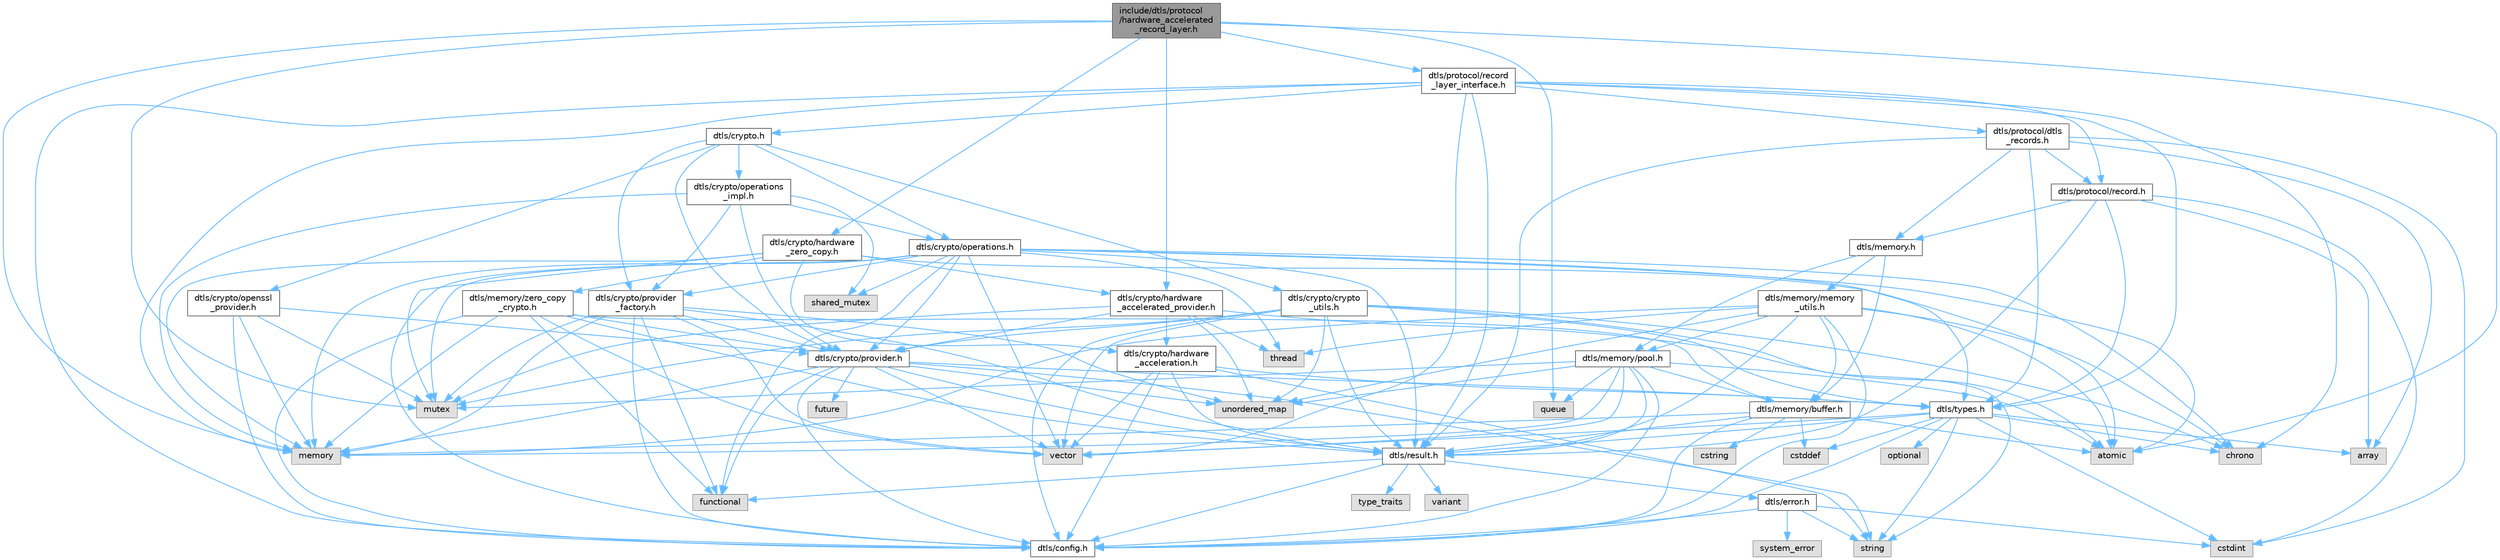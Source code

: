 digraph "include/dtls/protocol/hardware_accelerated_record_layer.h"
{
 // LATEX_PDF_SIZE
  bgcolor="transparent";
  edge [fontname=Helvetica,fontsize=10,labelfontname=Helvetica,labelfontsize=10];
  node [fontname=Helvetica,fontsize=10,shape=box,height=0.2,width=0.4];
  Node1 [id="Node000001",label="include/dtls/protocol\l/hardware_accelerated\l_record_layer.h",height=0.2,width=0.4,color="gray40", fillcolor="grey60", style="filled", fontcolor="black",tooltip=" "];
  Node1 -> Node2 [id="edge1_Node000001_Node000002",color="steelblue1",style="solid",tooltip=" "];
  Node2 [id="Node000002",label="dtls/protocol/record\l_layer_interface.h",height=0.2,width=0.4,color="grey40", fillcolor="white", style="filled",URL="$record__layer__interface_8h.html",tooltip=" "];
  Node2 -> Node3 [id="edge2_Node000002_Node000003",color="steelblue1",style="solid",tooltip=" "];
  Node3 [id="Node000003",label="dtls/config.h",height=0.2,width=0.4,color="grey40", fillcolor="white", style="filled",URL="$config_8h.html",tooltip=" "];
  Node2 -> Node4 [id="edge3_Node000002_Node000004",color="steelblue1",style="solid",tooltip=" "];
  Node4 [id="Node000004",label="dtls/types.h",height=0.2,width=0.4,color="grey40", fillcolor="white", style="filled",URL="$types_8h.html",tooltip="Core DTLS v1.3 Protocol Types and Constants."];
  Node4 -> Node3 [id="edge4_Node000004_Node000003",color="steelblue1",style="solid",tooltip=" "];
  Node4 -> Node5 [id="edge5_Node000004_Node000005",color="steelblue1",style="solid",tooltip=" "];
  Node5 [id="Node000005",label="dtls/result.h",height=0.2,width=0.4,color="grey40", fillcolor="white", style="filled",URL="$result_8h.html",tooltip=" "];
  Node5 -> Node3 [id="edge6_Node000005_Node000003",color="steelblue1",style="solid",tooltip=" "];
  Node5 -> Node6 [id="edge7_Node000005_Node000006",color="steelblue1",style="solid",tooltip=" "];
  Node6 [id="Node000006",label="dtls/error.h",height=0.2,width=0.4,color="grey40", fillcolor="white", style="filled",URL="$error_8h.html",tooltip=" "];
  Node6 -> Node3 [id="edge8_Node000006_Node000003",color="steelblue1",style="solid",tooltip=" "];
  Node6 -> Node7 [id="edge9_Node000006_Node000007",color="steelblue1",style="solid",tooltip=" "];
  Node7 [id="Node000007",label="system_error",height=0.2,width=0.4,color="grey60", fillcolor="#E0E0E0", style="filled",tooltip=" "];
  Node6 -> Node8 [id="edge10_Node000006_Node000008",color="steelblue1",style="solid",tooltip=" "];
  Node8 [id="Node000008",label="string",height=0.2,width=0.4,color="grey60", fillcolor="#E0E0E0", style="filled",tooltip=" "];
  Node6 -> Node9 [id="edge11_Node000006_Node000009",color="steelblue1",style="solid",tooltip=" "];
  Node9 [id="Node000009",label="cstdint",height=0.2,width=0.4,color="grey60", fillcolor="#E0E0E0", style="filled",tooltip=" "];
  Node5 -> Node10 [id="edge12_Node000005_Node000010",color="steelblue1",style="solid",tooltip=" "];
  Node10 [id="Node000010",label="variant",height=0.2,width=0.4,color="grey60", fillcolor="#E0E0E0", style="filled",tooltip=" "];
  Node5 -> Node11 [id="edge13_Node000005_Node000011",color="steelblue1",style="solid",tooltip=" "];
  Node11 [id="Node000011",label="functional",height=0.2,width=0.4,color="grey60", fillcolor="#E0E0E0", style="filled",tooltip=" "];
  Node5 -> Node12 [id="edge14_Node000005_Node000012",color="steelblue1",style="solid",tooltip=" "];
  Node12 [id="Node000012",label="type_traits",height=0.2,width=0.4,color="grey60", fillcolor="#E0E0E0", style="filled",tooltip=" "];
  Node4 -> Node9 [id="edge15_Node000004_Node000009",color="steelblue1",style="solid",tooltip=" "];
  Node4 -> Node13 [id="edge16_Node000004_Node000013",color="steelblue1",style="solid",tooltip=" "];
  Node13 [id="Node000013",label="cstddef",height=0.2,width=0.4,color="grey60", fillcolor="#E0E0E0", style="filled",tooltip=" "];
  Node4 -> Node14 [id="edge17_Node000004_Node000014",color="steelblue1",style="solid",tooltip=" "];
  Node14 [id="Node000014",label="array",height=0.2,width=0.4,color="grey60", fillcolor="#E0E0E0", style="filled",tooltip=" "];
  Node4 -> Node15 [id="edge18_Node000004_Node000015",color="steelblue1",style="solid",tooltip=" "];
  Node15 [id="Node000015",label="vector",height=0.2,width=0.4,color="grey60", fillcolor="#E0E0E0", style="filled",tooltip=" "];
  Node4 -> Node8 [id="edge19_Node000004_Node000008",color="steelblue1",style="solid",tooltip=" "];
  Node4 -> Node16 [id="edge20_Node000004_Node000016",color="steelblue1",style="solid",tooltip=" "];
  Node16 [id="Node000016",label="chrono",height=0.2,width=0.4,color="grey60", fillcolor="#E0E0E0", style="filled",tooltip=" "];
  Node4 -> Node17 [id="edge21_Node000004_Node000017",color="steelblue1",style="solid",tooltip=" "];
  Node17 [id="Node000017",label="optional",height=0.2,width=0.4,color="grey60", fillcolor="#E0E0E0", style="filled",tooltip=" "];
  Node2 -> Node5 [id="edge22_Node000002_Node000005",color="steelblue1",style="solid",tooltip=" "];
  Node2 -> Node18 [id="edge23_Node000002_Node000018",color="steelblue1",style="solid",tooltip=" "];
  Node18 [id="Node000018",label="dtls/protocol/record.h",height=0.2,width=0.4,color="grey40", fillcolor="white", style="filled",URL="$record_8h.html",tooltip=" "];
  Node18 -> Node4 [id="edge24_Node000018_Node000004",color="steelblue1",style="solid",tooltip=" "];
  Node18 -> Node5 [id="edge25_Node000018_Node000005",color="steelblue1",style="solid",tooltip=" "];
  Node18 -> Node19 [id="edge26_Node000018_Node000019",color="steelblue1",style="solid",tooltip=" "];
  Node19 [id="Node000019",label="dtls/memory.h",height=0.2,width=0.4,color="grey40", fillcolor="white", style="filled",URL="$memory_8h.html",tooltip=" "];
  Node19 -> Node20 [id="edge27_Node000019_Node000020",color="steelblue1",style="solid",tooltip=" "];
  Node20 [id="Node000020",label="dtls/memory/buffer.h",height=0.2,width=0.4,color="grey40", fillcolor="white", style="filled",URL="$buffer_8h.html",tooltip=" "];
  Node20 -> Node3 [id="edge28_Node000020_Node000003",color="steelblue1",style="solid",tooltip=" "];
  Node20 -> Node5 [id="edge29_Node000020_Node000005",color="steelblue1",style="solid",tooltip=" "];
  Node20 -> Node21 [id="edge30_Node000020_Node000021",color="steelblue1",style="solid",tooltip=" "];
  Node21 [id="Node000021",label="memory",height=0.2,width=0.4,color="grey60", fillcolor="#E0E0E0", style="filled",tooltip=" "];
  Node20 -> Node13 [id="edge31_Node000020_Node000013",color="steelblue1",style="solid",tooltip=" "];
  Node20 -> Node22 [id="edge32_Node000020_Node000022",color="steelblue1",style="solid",tooltip=" "];
  Node22 [id="Node000022",label="cstring",height=0.2,width=0.4,color="grey60", fillcolor="#E0E0E0", style="filled",tooltip=" "];
  Node20 -> Node23 [id="edge33_Node000020_Node000023",color="steelblue1",style="solid",tooltip=" "];
  Node23 [id="Node000023",label="atomic",height=0.2,width=0.4,color="grey60", fillcolor="#E0E0E0", style="filled",tooltip=" "];
  Node19 -> Node24 [id="edge34_Node000019_Node000024",color="steelblue1",style="solid",tooltip=" "];
  Node24 [id="Node000024",label="dtls/memory/pool.h",height=0.2,width=0.4,color="grey40", fillcolor="white", style="filled",URL="$pool_8h.html",tooltip=" "];
  Node24 -> Node3 [id="edge35_Node000024_Node000003",color="steelblue1",style="solid",tooltip=" "];
  Node24 -> Node5 [id="edge36_Node000024_Node000005",color="steelblue1",style="solid",tooltip=" "];
  Node24 -> Node20 [id="edge37_Node000024_Node000020",color="steelblue1",style="solid",tooltip=" "];
  Node24 -> Node21 [id="edge38_Node000024_Node000021",color="steelblue1",style="solid",tooltip=" "];
  Node24 -> Node25 [id="edge39_Node000024_Node000025",color="steelblue1",style="solid",tooltip=" "];
  Node25 [id="Node000025",label="queue",height=0.2,width=0.4,color="grey60", fillcolor="#E0E0E0", style="filled",tooltip=" "];
  Node24 -> Node26 [id="edge40_Node000024_Node000026",color="steelblue1",style="solid",tooltip=" "];
  Node26 [id="Node000026",label="mutex",height=0.2,width=0.4,color="grey60", fillcolor="#E0E0E0", style="filled",tooltip=" "];
  Node24 -> Node23 [id="edge41_Node000024_Node000023",color="steelblue1",style="solid",tooltip=" "];
  Node24 -> Node15 [id="edge42_Node000024_Node000015",color="steelblue1",style="solid",tooltip=" "];
  Node24 -> Node27 [id="edge43_Node000024_Node000027",color="steelblue1",style="solid",tooltip=" "];
  Node27 [id="Node000027",label="unordered_map",height=0.2,width=0.4,color="grey60", fillcolor="#E0E0E0", style="filled",tooltip=" "];
  Node19 -> Node28 [id="edge44_Node000019_Node000028",color="steelblue1",style="solid",tooltip=" "];
  Node28 [id="Node000028",label="dtls/memory/memory\l_utils.h",height=0.2,width=0.4,color="grey40", fillcolor="white", style="filled",URL="$memory__utils_8h.html",tooltip=" "];
  Node28 -> Node3 [id="edge45_Node000028_Node000003",color="steelblue1",style="solid",tooltip=" "];
  Node28 -> Node5 [id="edge46_Node000028_Node000005",color="steelblue1",style="solid",tooltip=" "];
  Node28 -> Node20 [id="edge47_Node000028_Node000020",color="steelblue1",style="solid",tooltip=" "];
  Node28 -> Node24 [id="edge48_Node000028_Node000024",color="steelblue1",style="solid",tooltip=" "];
  Node28 -> Node21 [id="edge49_Node000028_Node000021",color="steelblue1",style="solid",tooltip=" "];
  Node28 -> Node16 [id="edge50_Node000028_Node000016",color="steelblue1",style="solid",tooltip=" "];
  Node28 -> Node23 [id="edge51_Node000028_Node000023",color="steelblue1",style="solid",tooltip=" "];
  Node28 -> Node27 [id="edge52_Node000028_Node000027",color="steelblue1",style="solid",tooltip=" "];
  Node28 -> Node29 [id="edge53_Node000028_Node000029",color="steelblue1",style="solid",tooltip=" "];
  Node29 [id="Node000029",label="thread",height=0.2,width=0.4,color="grey60", fillcolor="#E0E0E0", style="filled",tooltip=" "];
  Node18 -> Node9 [id="edge54_Node000018_Node000009",color="steelblue1",style="solid",tooltip=" "];
  Node18 -> Node14 [id="edge55_Node000018_Node000014",color="steelblue1",style="solid",tooltip=" "];
  Node2 -> Node30 [id="edge56_Node000002_Node000030",color="steelblue1",style="solid",tooltip=" "];
  Node30 [id="Node000030",label="dtls/protocol/dtls\l_records.h",height=0.2,width=0.4,color="grey40", fillcolor="white", style="filled",URL="$dtls__records_8h.html",tooltip=" "];
  Node30 -> Node4 [id="edge57_Node000030_Node000004",color="steelblue1",style="solid",tooltip=" "];
  Node30 -> Node5 [id="edge58_Node000030_Node000005",color="steelblue1",style="solid",tooltip=" "];
  Node30 -> Node19 [id="edge59_Node000030_Node000019",color="steelblue1",style="solid",tooltip=" "];
  Node30 -> Node18 [id="edge60_Node000030_Node000018",color="steelblue1",style="solid",tooltip=" "];
  Node30 -> Node9 [id="edge61_Node000030_Node000009",color="steelblue1",style="solid",tooltip=" "];
  Node30 -> Node14 [id="edge62_Node000030_Node000014",color="steelblue1",style="solid",tooltip=" "];
  Node2 -> Node31 [id="edge63_Node000002_Node000031",color="steelblue1",style="solid",tooltip=" "];
  Node31 [id="Node000031",label="dtls/crypto.h",height=0.2,width=0.4,color="grey40", fillcolor="white", style="filled",URL="$crypto_8h.html",tooltip=" "];
  Node31 -> Node32 [id="edge64_Node000031_Node000032",color="steelblue1",style="solid",tooltip=" "];
  Node32 [id="Node000032",label="dtls/crypto/provider.h",height=0.2,width=0.4,color="grey40", fillcolor="white", style="filled",URL="$provider_8h.html",tooltip="DTLS v1.3 Cryptographic Provider Interface."];
  Node32 -> Node3 [id="edge65_Node000032_Node000003",color="steelblue1",style="solid",tooltip=" "];
  Node32 -> Node4 [id="edge66_Node000032_Node000004",color="steelblue1",style="solid",tooltip=" "];
  Node32 -> Node5 [id="edge67_Node000032_Node000005",color="steelblue1",style="solid",tooltip=" "];
  Node32 -> Node21 [id="edge68_Node000032_Node000021",color="steelblue1",style="solid",tooltip=" "];
  Node32 -> Node15 [id="edge69_Node000032_Node000015",color="steelblue1",style="solid",tooltip=" "];
  Node32 -> Node8 [id="edge70_Node000032_Node000008",color="steelblue1",style="solid",tooltip=" "];
  Node32 -> Node11 [id="edge71_Node000032_Node000011",color="steelblue1",style="solid",tooltip=" "];
  Node32 -> Node33 [id="edge72_Node000032_Node000033",color="steelblue1",style="solid",tooltip=" "];
  Node33 [id="Node000033",label="future",height=0.2,width=0.4,color="grey60", fillcolor="#E0E0E0", style="filled",tooltip=" "];
  Node32 -> Node27 [id="edge73_Node000032_Node000027",color="steelblue1",style="solid",tooltip=" "];
  Node31 -> Node34 [id="edge74_Node000031_Node000034",color="steelblue1",style="solid",tooltip=" "];
  Node34 [id="Node000034",label="dtls/crypto/provider\l_factory.h",height=0.2,width=0.4,color="grey40", fillcolor="white", style="filled",URL="$provider__factory_8h.html",tooltip=" "];
  Node34 -> Node3 [id="edge75_Node000034_Node000003",color="steelblue1",style="solid",tooltip=" "];
  Node34 -> Node32 [id="edge76_Node000034_Node000032",color="steelblue1",style="solid",tooltip=" "];
  Node34 -> Node5 [id="edge77_Node000034_Node000005",color="steelblue1",style="solid",tooltip=" "];
  Node34 -> Node21 [id="edge78_Node000034_Node000021",color="steelblue1",style="solid",tooltip=" "];
  Node34 -> Node15 [id="edge79_Node000034_Node000015",color="steelblue1",style="solid",tooltip=" "];
  Node34 -> Node11 [id="edge80_Node000034_Node000011",color="steelblue1",style="solid",tooltip=" "];
  Node34 -> Node27 [id="edge81_Node000034_Node000027",color="steelblue1",style="solid",tooltip=" "];
  Node34 -> Node26 [id="edge82_Node000034_Node000026",color="steelblue1",style="solid",tooltip=" "];
  Node31 -> Node35 [id="edge83_Node000031_Node000035",color="steelblue1",style="solid",tooltip=" "];
  Node35 [id="Node000035",label="dtls/crypto/openssl\l_provider.h",height=0.2,width=0.4,color="grey40", fillcolor="white", style="filled",URL="$openssl__provider_8h.html",tooltip=" "];
  Node35 -> Node3 [id="edge84_Node000035_Node000003",color="steelblue1",style="solid",tooltip=" "];
  Node35 -> Node32 [id="edge85_Node000035_Node000032",color="steelblue1",style="solid",tooltip=" "];
  Node35 -> Node21 [id="edge86_Node000035_Node000021",color="steelblue1",style="solid",tooltip=" "];
  Node35 -> Node26 [id="edge87_Node000035_Node000026",color="steelblue1",style="solid",tooltip=" "];
  Node31 -> Node36 [id="edge88_Node000031_Node000036",color="steelblue1",style="solid",tooltip=" "];
  Node36 [id="Node000036",label="dtls/crypto/crypto\l_utils.h",height=0.2,width=0.4,color="grey40", fillcolor="white", style="filled",URL="$crypto__utils_8h.html",tooltip=" "];
  Node36 -> Node3 [id="edge89_Node000036_Node000003",color="steelblue1",style="solid",tooltip=" "];
  Node36 -> Node4 [id="edge90_Node000036_Node000004",color="steelblue1",style="solid",tooltip=" "];
  Node36 -> Node5 [id="edge91_Node000036_Node000005",color="steelblue1",style="solid",tooltip=" "];
  Node36 -> Node32 [id="edge92_Node000036_Node000032",color="steelblue1",style="solid",tooltip=" "];
  Node36 -> Node15 [id="edge93_Node000036_Node000015",color="steelblue1",style="solid",tooltip=" "];
  Node36 -> Node8 [id="edge94_Node000036_Node000008",color="steelblue1",style="solid",tooltip=" "];
  Node36 -> Node16 [id="edge95_Node000036_Node000016",color="steelblue1",style="solid",tooltip=" "];
  Node36 -> Node26 [id="edge96_Node000036_Node000026",color="steelblue1",style="solid",tooltip=" "];
  Node36 -> Node27 [id="edge97_Node000036_Node000027",color="steelblue1",style="solid",tooltip=" "];
  Node31 -> Node37 [id="edge98_Node000031_Node000037",color="steelblue1",style="solid",tooltip=" "];
  Node37 [id="Node000037",label="dtls/crypto/operations.h",height=0.2,width=0.4,color="grey40", fillcolor="white", style="filled",URL="$operations_8h.html",tooltip=" "];
  Node37 -> Node3 [id="edge99_Node000037_Node000003",color="steelblue1",style="solid",tooltip=" "];
  Node37 -> Node4 [id="edge100_Node000037_Node000004",color="steelblue1",style="solid",tooltip=" "];
  Node37 -> Node5 [id="edge101_Node000037_Node000005",color="steelblue1",style="solid",tooltip=" "];
  Node37 -> Node32 [id="edge102_Node000037_Node000032",color="steelblue1",style="solid",tooltip=" "];
  Node37 -> Node34 [id="edge103_Node000037_Node000034",color="steelblue1",style="solid",tooltip=" "];
  Node37 -> Node21 [id="edge104_Node000037_Node000021",color="steelblue1",style="solid",tooltip=" "];
  Node37 -> Node15 [id="edge105_Node000037_Node000015",color="steelblue1",style="solid",tooltip=" "];
  Node37 -> Node11 [id="edge106_Node000037_Node000011",color="steelblue1",style="solid",tooltip=" "];
  Node37 -> Node38 [id="edge107_Node000037_Node000038",color="steelblue1",style="solid",tooltip=" "];
  Node38 [id="Node000038",label="shared_mutex",height=0.2,width=0.4,color="grey60", fillcolor="#E0E0E0", style="filled",tooltip=" "];
  Node37 -> Node23 [id="edge108_Node000037_Node000023",color="steelblue1",style="solid",tooltip=" "];
  Node37 -> Node29 [id="edge109_Node000037_Node000029",color="steelblue1",style="solid",tooltip=" "];
  Node37 -> Node26 [id="edge110_Node000037_Node000026",color="steelblue1",style="solid",tooltip=" "];
  Node37 -> Node16 [id="edge111_Node000037_Node000016",color="steelblue1",style="solid",tooltip=" "];
  Node31 -> Node39 [id="edge112_Node000031_Node000039",color="steelblue1",style="solid",tooltip=" "];
  Node39 [id="Node000039",label="dtls/crypto/operations\l_impl.h",height=0.2,width=0.4,color="grey40", fillcolor="white", style="filled",URL="$operations__impl_8h.html",tooltip=" "];
  Node39 -> Node37 [id="edge113_Node000039_Node000037",color="steelblue1",style="solid",tooltip=" "];
  Node39 -> Node32 [id="edge114_Node000039_Node000032",color="steelblue1",style="solid",tooltip=" "];
  Node39 -> Node34 [id="edge115_Node000039_Node000034",color="steelblue1",style="solid",tooltip=" "];
  Node39 -> Node21 [id="edge116_Node000039_Node000021",color="steelblue1",style="solid",tooltip=" "];
  Node39 -> Node38 [id="edge117_Node000039_Node000038",color="steelblue1",style="solid",tooltip=" "];
  Node2 -> Node21 [id="edge118_Node000002_Node000021",color="steelblue1",style="solid",tooltip=" "];
  Node2 -> Node15 [id="edge119_Node000002_Node000015",color="steelblue1",style="solid",tooltip=" "];
  Node2 -> Node16 [id="edge120_Node000002_Node000016",color="steelblue1",style="solid",tooltip=" "];
  Node1 -> Node40 [id="edge121_Node000001_Node000040",color="steelblue1",style="solid",tooltip=" "];
  Node40 [id="Node000040",label="dtls/crypto/hardware\l_zero_copy.h",height=0.2,width=0.4,color="grey40", fillcolor="white", style="filled",URL="$hardware__zero__copy_8h.html",tooltip=" "];
  Node40 -> Node41 [id="edge122_Node000040_Node000041",color="steelblue1",style="solid",tooltip=" "];
  Node41 [id="Node000041",label="dtls/memory/zero_copy\l_crypto.h",height=0.2,width=0.4,color="grey40", fillcolor="white", style="filled",URL="$zero__copy__crypto_8h.html",tooltip=" "];
  Node41 -> Node3 [id="edge123_Node000041_Node000003",color="steelblue1",style="solid",tooltip=" "];
  Node41 -> Node5 [id="edge124_Node000041_Node000005",color="steelblue1",style="solid",tooltip=" "];
  Node41 -> Node20 [id="edge125_Node000041_Node000020",color="steelblue1",style="solid",tooltip=" "];
  Node41 -> Node32 [id="edge126_Node000041_Node000032",color="steelblue1",style="solid",tooltip=" "];
  Node41 -> Node21 [id="edge127_Node000041_Node000021",color="steelblue1",style="solid",tooltip=" "];
  Node41 -> Node15 [id="edge128_Node000041_Node000015",color="steelblue1",style="solid",tooltip=" "];
  Node41 -> Node11 [id="edge129_Node000041_Node000011",color="steelblue1",style="solid",tooltip=" "];
  Node40 -> Node42 [id="edge130_Node000040_Node000042",color="steelblue1",style="solid",tooltip=" "];
  Node42 [id="Node000042",label="dtls/crypto/hardware\l_acceleration.h",height=0.2,width=0.4,color="grey40", fillcolor="white", style="filled",URL="$hardware__acceleration_8h.html",tooltip=" "];
  Node42 -> Node3 [id="edge131_Node000042_Node000003",color="steelblue1",style="solid",tooltip=" "];
  Node42 -> Node5 [id="edge132_Node000042_Node000005",color="steelblue1",style="solid",tooltip=" "];
  Node42 -> Node4 [id="edge133_Node000042_Node000004",color="steelblue1",style="solid",tooltip=" "];
  Node42 -> Node15 [id="edge134_Node000042_Node000015",color="steelblue1",style="solid",tooltip=" "];
  Node42 -> Node8 [id="edge135_Node000042_Node000008",color="steelblue1",style="solid",tooltip=" "];
  Node40 -> Node43 [id="edge136_Node000040_Node000043",color="steelblue1",style="solid",tooltip=" "];
  Node43 [id="Node000043",label="dtls/crypto/hardware\l_accelerated_provider.h",height=0.2,width=0.4,color="grey40", fillcolor="white", style="filled",URL="$hardware__accelerated__provider_8h.html",tooltip=" "];
  Node43 -> Node32 [id="edge137_Node000043_Node000032",color="steelblue1",style="solid",tooltip=" "];
  Node43 -> Node42 [id="edge138_Node000043_Node000042",color="steelblue1",style="solid",tooltip=" "];
  Node43 -> Node23 [id="edge139_Node000043_Node000023",color="steelblue1",style="solid",tooltip=" "];
  Node43 -> Node26 [id="edge140_Node000043_Node000026",color="steelblue1",style="solid",tooltip=" "];
  Node43 -> Node27 [id="edge141_Node000043_Node000027",color="steelblue1",style="solid",tooltip=" "];
  Node43 -> Node29 [id="edge142_Node000043_Node000029",color="steelblue1",style="solid",tooltip=" "];
  Node40 -> Node21 [id="edge143_Node000040_Node000021",color="steelblue1",style="solid",tooltip=" "];
  Node40 -> Node23 [id="edge144_Node000040_Node000023",color="steelblue1",style="solid",tooltip=" "];
  Node40 -> Node26 [id="edge145_Node000040_Node000026",color="steelblue1",style="solid",tooltip=" "];
  Node1 -> Node43 [id="edge146_Node000001_Node000043",color="steelblue1",style="solid",tooltip=" "];
  Node1 -> Node21 [id="edge147_Node000001_Node000021",color="steelblue1",style="solid",tooltip=" "];
  Node1 -> Node23 [id="edge148_Node000001_Node000023",color="steelblue1",style="solid",tooltip=" "];
  Node1 -> Node26 [id="edge149_Node000001_Node000026",color="steelblue1",style="solid",tooltip=" "];
  Node1 -> Node25 [id="edge150_Node000001_Node000025",color="steelblue1",style="solid",tooltip=" "];
}
